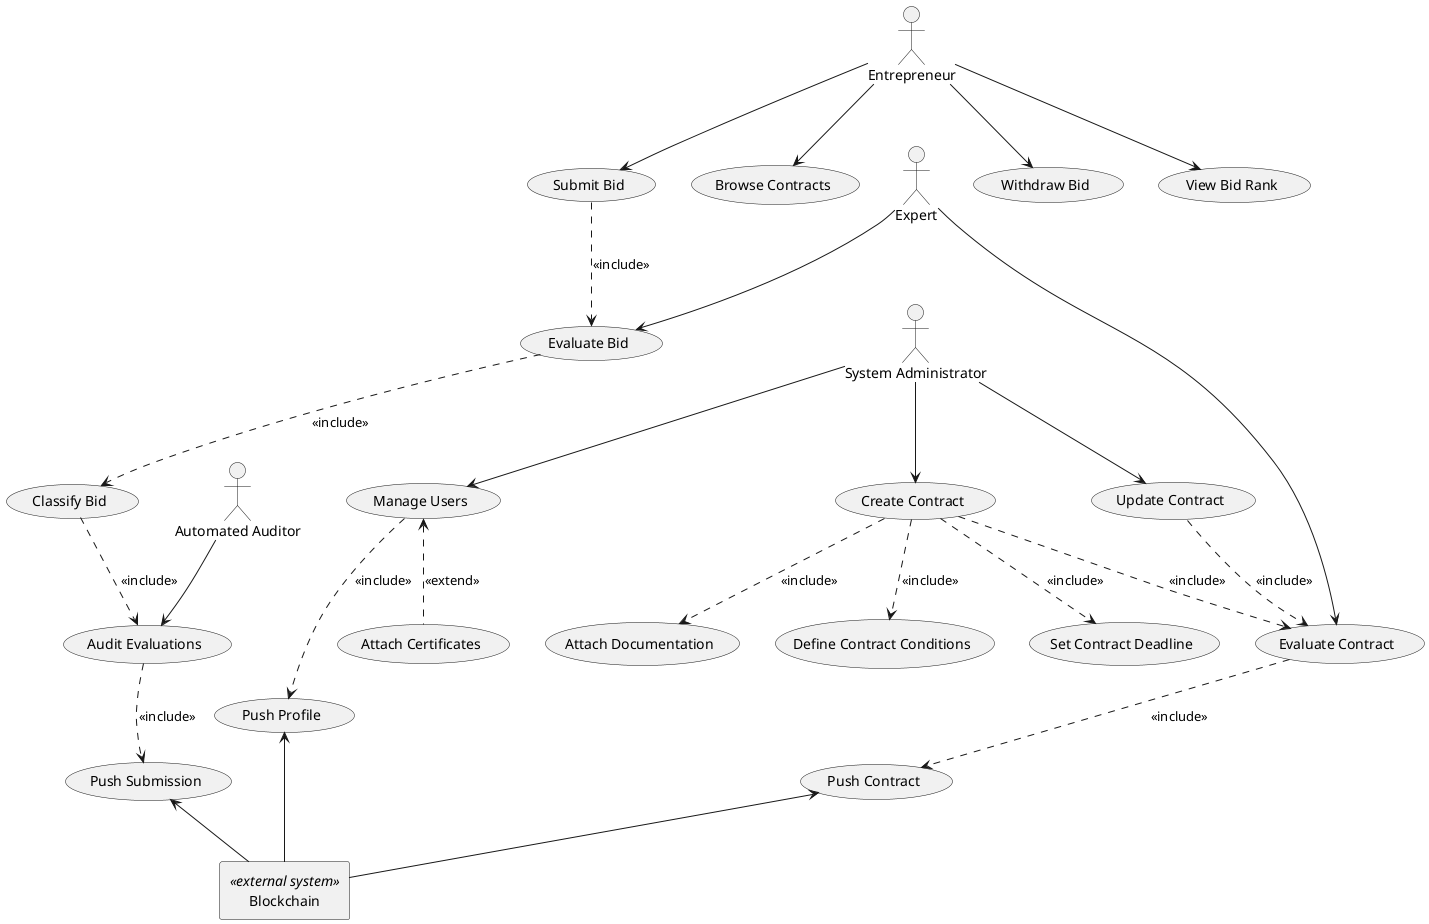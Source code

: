 @startuml

' Define Actors
actor "System Administrator" as Admin
actor "Entrepreneur" as Entrepreneur
actor "Expert" as Expert
actor "Automated Auditor" as Auditor

' External system for immutable record-keeping
rectangle "Blockchain" as Blockchain <<external system>>

' Group Contract Management Use Cases
  usecase "Create Contract" as CreateContract
  usecase "Update Contract" as UpdateContract
  usecase "Set Contract Deadline" as OfferDeadline
  usecase "Attach Documentation" as OfferDocs
  usecase "Define Contract Conditions" as OfferConditions
  usecase "Browse Contracts" as BrowseContracts

' Group User Management Use Cases
  usecase "Manage Users" as CRUDUser
  usecase "Attach Certificates" as UserCertificates

' Group Bid Management Use Cases
  usecase "Submit Bid" as SubmitBid
  usecase "Withdraw Bid" as WithdrawBid
  usecase "View Bid Rank" as ViewRank

' Group Evaluation Use Cases
  usecase "Evaluate Bid" as EvaluateBid
  usecase "Evaluate Contract" as EvaluateContract
  usecase "Classify Bid" as ClassifyBid
  usecase "Audit Evaluations" as AuditEval

' Group Blockchain Operations
  usecase "Push Contract" as PushContract
  usecase "Push Profile" as PushProfile
  usecase "Push Submission" as PushBid

'-------------------------
' Actor-to-Use Case Connections
'-------------------------
' System Administrator interactions
Admin --> CreateContract
Admin --> UpdateContract
Admin --> CRUDUser

' Entrepreneur interactions
Entrepreneur --> SubmitBid
Entrepreneur --> WithdrawBid
Entrepreneur --> BrowseContracts
Entrepreneur --> ViewRank

' Expert interactions
Expert --> EvaluateBid
Expert -right-> EvaluateContract

' Automated Auditor interaction
Auditor --> AuditEval

'-------------------------
' Use Case Relationships
'-------------------------
' Contract Management includes validations and details
CreateContract ..> OfferDeadline : <<include>>
CreateContract ..> OfferDocs : <<include>>
CreateContract ..> OfferConditions : <<include>>
CreateContract ..> EvaluateContract : <<include>>

UpdateContract ..> EvaluateContract : <<include>>

' User Management extension
CRUDUser <.. UserCertificates : <<extend>>

' Bid Management includes validation
SubmitBid ..> EvaluateBid : <<include>>

' Evaluation process: Validation triggers classification, which then undergoes auditing
EvaluateBid ..> ClassifyBid : <<include>>
ClassifyBid ..> AuditEval : <<include>>
AuditEval ..> PushBid : <<include>>

' Contract validation triggers blockchain update
EvaluateContract ..> PushContract : <<include>>

' User management triggers blockchain profile push
CRUDUser ..> PushProfile : <<include>>

'-------------------------
' Blockchain Connections
'-------------------------
PushContract <-- Blockchain
PushProfile <-- Blockchain
PushBid <-- Blockchain

@enduml
